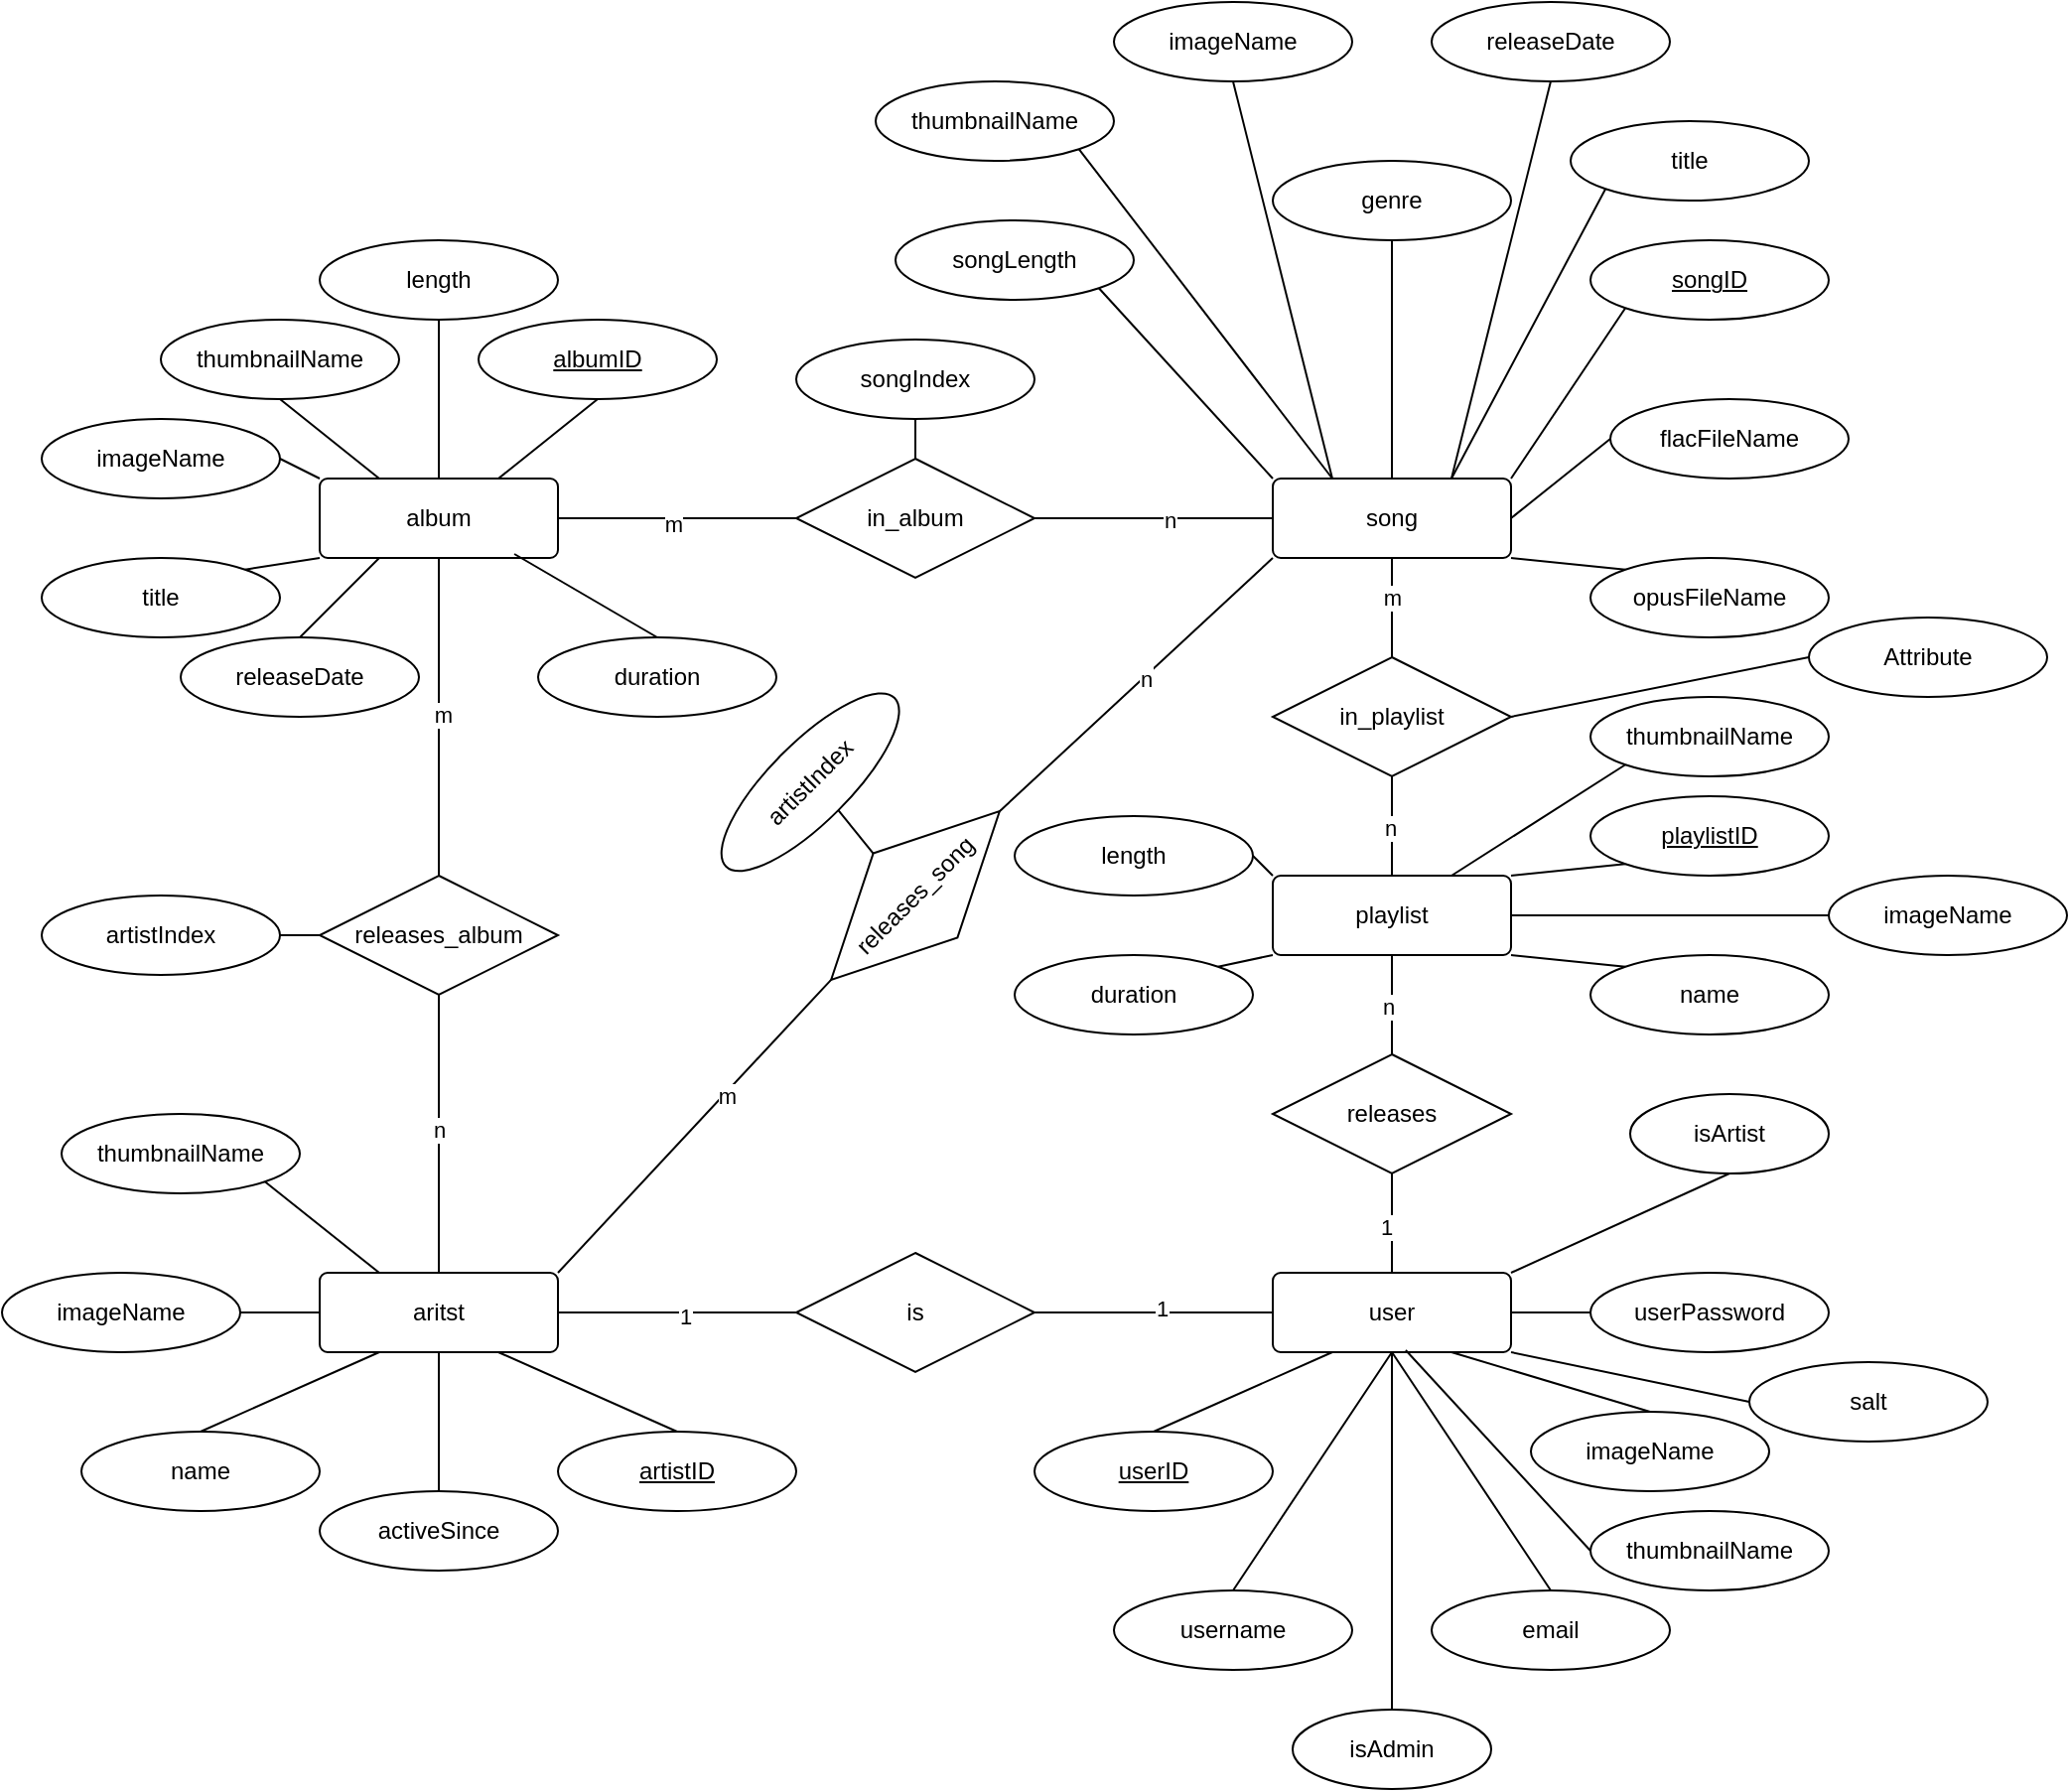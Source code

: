 <mxfile version="21.8.2" type="embed"><diagram id="bWoO5ACGZIaXrIiKNTKd" name="Page-1"><mxGraphModel dx="979" dy="2003" grid="1" gridSize="10" guides="1" tooltips="1" connect="1" arrows="1" fold="1" page="1" pageScale="1" pageWidth="827" pageHeight="1169" math="0" shadow="0"><root><mxCell id="0"/><mxCell id="1" parent="0"/><mxCell id="2" value="song" style="rounded=1;arcSize=10;whiteSpace=wrap;html=1;align=center;" vertex="1" parent="1"><mxGeometry x="640" y="120" width="120" height="40" as="geometry"/></mxCell><mxCell id="3" value="songID" style="ellipse;whiteSpace=wrap;html=1;align=center;fontStyle=4;" vertex="1" parent="1"><mxGeometry x="800" width="120" height="40" as="geometry"/></mxCell><mxCell id="5" value="imageName" style="ellipse;whiteSpace=wrap;html=1;align=center;" vertex="1" parent="1"><mxGeometry x="560" y="-120" width="120" height="40" as="geometry"/></mxCell><mxCell id="6" value="title" style="ellipse;whiteSpace=wrap;html=1;align=center;" vertex="1" parent="1"><mxGeometry x="790" y="-60" width="120" height="40" as="geometry"/></mxCell><mxCell id="8" value="releaseDate" style="ellipse;whiteSpace=wrap;html=1;align=center;" vertex="1" parent="1"><mxGeometry x="720" y="-120" width="120" height="40" as="geometry"/></mxCell><mxCell id="10" value="songLength" style="ellipse;whiteSpace=wrap;html=1;align=center;" vertex="1" parent="1"><mxGeometry x="450" y="-10" width="120" height="40" as="geometry"/></mxCell><mxCell id="13" value="genre" style="ellipse;whiteSpace=wrap;html=1;align=center;" vertex="1" parent="1"><mxGeometry x="640" y="-40" width="120" height="40" as="geometry"/></mxCell><mxCell id="24" value="aritst" style="rounded=1;arcSize=10;whiteSpace=wrap;html=1;align=center;" vertex="1" parent="1"><mxGeometry x="160" y="520" width="120" height="40" as="geometry"/></mxCell><mxCell id="26" value="artistID" style="ellipse;whiteSpace=wrap;html=1;align=center;fontStyle=4;" vertex="1" parent="1"><mxGeometry x="280" y="600" width="120" height="40" as="geometry"/></mxCell><mxCell id="27" value="name" style="ellipse;whiteSpace=wrap;html=1;align=center;" vertex="1" parent="1"><mxGeometry x="40" y="600" width="120" height="40" as="geometry"/></mxCell><mxCell id="28" value="activeSince" style="ellipse;whiteSpace=wrap;html=1;align=center;" vertex="1" parent="1"><mxGeometry x="160" y="630" width="120" height="40" as="geometry"/></mxCell><mxCell id="29" value="imageName" style="ellipse;whiteSpace=wrap;html=1;align=center;" vertex="1" parent="1"><mxGeometry y="520" width="120" height="40" as="geometry"/></mxCell><mxCell id="34" value="user" style="rounded=1;arcSize=10;whiteSpace=wrap;html=1;align=center;" vertex="1" parent="1"><mxGeometry x="640" y="520" width="120" height="40" as="geometry"/></mxCell><mxCell id="35" value="userID" style="ellipse;whiteSpace=wrap;html=1;align=center;fontStyle=4;" vertex="1" parent="1"><mxGeometry x="520" y="600" width="120" height="40" as="geometry"/></mxCell><mxCell id="36" value="username" style="ellipse;whiteSpace=wrap;html=1;align=center;" vertex="1" parent="1"><mxGeometry x="560" y="680" width="120" height="40" as="geometry"/></mxCell><mxCell id="37" value="userPassword" style="ellipse;whiteSpace=wrap;html=1;align=center;" vertex="1" parent="1"><mxGeometry x="800" y="520" width="120" height="40" as="geometry"/></mxCell><mxCell id="38" value="imageName" style="ellipse;whiteSpace=wrap;html=1;align=center;" vertex="1" parent="1"><mxGeometry x="770" y="590" width="120" height="40" as="geometry"/></mxCell><mxCell id="39" value="email" style="ellipse;whiteSpace=wrap;html=1;align=center;" vertex="1" parent="1"><mxGeometry x="720" y="680" width="120" height="40" as="geometry"/></mxCell><mxCell id="40" value="album" style="rounded=1;arcSize=10;whiteSpace=wrap;html=1;align=center;" vertex="1" parent="1"><mxGeometry x="160" y="120" width="120" height="40" as="geometry"/></mxCell><mxCell id="42" value="albumID" style="ellipse;whiteSpace=wrap;html=1;align=center;fontStyle=4;" vertex="1" parent="1"><mxGeometry x="240" y="40" width="120" height="40" as="geometry"/></mxCell><mxCell id="43" value="title" style="ellipse;whiteSpace=wrap;html=1;align=center;" vertex="1" parent="1"><mxGeometry x="20" y="160" width="120" height="40" as="geometry"/></mxCell><mxCell id="45" value="imageName" style="ellipse;whiteSpace=wrap;html=1;align=center;" vertex="1" parent="1"><mxGeometry x="20" y="90" width="120" height="40" as="geometry"/></mxCell><mxCell id="46" value="length" style="ellipse;whiteSpace=wrap;html=1;align=center;" vertex="1" parent="1"><mxGeometry x="160" width="120" height="40" as="geometry"/></mxCell><mxCell id="47" value="in_album" style="shape=rhombus;perimeter=rhombusPerimeter;whiteSpace=wrap;html=1;align=center;" vertex="1" parent="1"><mxGeometry x="400" y="110" width="120" height="60" as="geometry"/></mxCell><mxCell id="48" value="" style="endArrow=none;html=1;rounded=0;entryX=0;entryY=0.5;entryDx=0;entryDy=0;exitX=1;exitY=0.5;exitDx=0;exitDy=0;" edge="1" parent="1" source="40" target="47"><mxGeometry width="50" height="50" relative="1" as="geometry"><mxPoint x="60" y="380" as="sourcePoint"/><mxPoint x="110" y="330" as="targetPoint"/></mxGeometry></mxCell><mxCell id="51" value="m" style="edgeLabel;html=1;align=center;verticalAlign=middle;resizable=0;points=[];" connectable="0" vertex="1" parent="48"><mxGeometry x="-0.04" y="-3" relative="1" as="geometry"><mxPoint as="offset"/></mxGeometry></mxCell><mxCell id="49" value="" style="endArrow=none;html=1;rounded=0;entryX=0;entryY=0.5;entryDx=0;entryDy=0;exitX=1;exitY=0.5;exitDx=0;exitDy=0;" edge="1" parent="1" source="47" target="2"><mxGeometry width="50" height="50" relative="1" as="geometry"><mxPoint x="350" y="280" as="sourcePoint"/><mxPoint x="400" y="230" as="targetPoint"/></mxGeometry></mxCell><mxCell id="50" value="n" style="edgeLabel;html=1;align=center;verticalAlign=middle;resizable=0;points=[];" connectable="0" vertex="1" parent="49"><mxGeometry x="0.128" y="-1" relative="1" as="geometry"><mxPoint as="offset"/></mxGeometry></mxCell><mxCell id="52" value="releases_album" style="shape=rhombus;perimeter=rhombusPerimeter;whiteSpace=wrap;html=1;align=center;rotation=0;" vertex="1" parent="1"><mxGeometry x="160" y="320" width="120" height="60" as="geometry"/></mxCell><mxCell id="53" value="" style="endArrow=none;html=1;rounded=0;exitX=0.5;exitY=1;exitDx=0;exitDy=0;entryX=0.5;entryY=0;entryDx=0;entryDy=0;" edge="1" parent="1" source="52" target="24"><mxGeometry relative="1" as="geometry"><mxPoint x="230" y="340" as="sourcePoint"/><mxPoint x="390" y="340" as="targetPoint"/></mxGeometry></mxCell><mxCell id="54" value="n" style="edgeLabel;html=1;align=center;verticalAlign=middle;resizable=0;points=[];" connectable="0" vertex="1" parent="53"><mxGeometry x="-0.035" relative="1" as="geometry"><mxPoint as="offset"/></mxGeometry></mxCell><mxCell id="55" value="" style="endArrow=none;html=1;rounded=0;entryX=0.5;entryY=0;entryDx=0;entryDy=0;exitX=0.5;exitY=1;exitDx=0;exitDy=0;" edge="1" parent="1" source="40" target="52"><mxGeometry relative="1" as="geometry"><mxPoint x="-130" y="460" as="sourcePoint"/><mxPoint x="30" y="460" as="targetPoint"/></mxGeometry></mxCell><mxCell id="56" value="m" style="edgeLabel;html=1;align=center;verticalAlign=middle;resizable=0;points=[];" connectable="0" vertex="1" parent="55"><mxGeometry x="-0.016" y="2" relative="1" as="geometry"><mxPoint as="offset"/></mxGeometry></mxCell><mxCell id="58" value="is" style="shape=rhombus;perimeter=rhombusPerimeter;whiteSpace=wrap;html=1;align=center;" vertex="1" parent="1"><mxGeometry x="400" y="510" width="120" height="60" as="geometry"/></mxCell><mxCell id="59" value="" style="endArrow=none;html=1;rounded=0;entryX=1;entryY=0.5;entryDx=0;entryDy=0;exitX=0;exitY=0.5;exitDx=0;exitDy=0;" edge="1" parent="1" source="34" target="58"><mxGeometry relative="1" as="geometry"><mxPoint x="290" y="660" as="sourcePoint"/><mxPoint x="450" y="660" as="targetPoint"/></mxGeometry></mxCell><mxCell id="61" value="1" style="edgeLabel;html=1;align=center;verticalAlign=middle;resizable=0;points=[];" connectable="0" vertex="1" parent="59"><mxGeometry x="-0.08" y="-2" relative="1" as="geometry"><mxPoint x="-1" as="offset"/></mxGeometry></mxCell><mxCell id="60" value="" style="endArrow=none;html=1;rounded=0;exitX=1;exitY=0.5;exitDx=0;exitDy=0;entryX=0;entryY=0.5;entryDx=0;entryDy=0;" edge="1" parent="1" source="24" target="58"><mxGeometry relative="1" as="geometry"><mxPoint x="360" y="610" as="sourcePoint"/><mxPoint x="520" y="610" as="targetPoint"/></mxGeometry></mxCell><mxCell id="62" value="1" style="edgeLabel;html=1;align=center;verticalAlign=middle;resizable=0;points=[];" connectable="0" vertex="1" parent="60"><mxGeometry x="0.062" y="-2" relative="1" as="geometry"><mxPoint as="offset"/></mxGeometry></mxCell><mxCell id="64" value="playlist" style="rounded=1;arcSize=10;whiteSpace=wrap;html=1;align=center;" vertex="1" parent="1"><mxGeometry x="640" y="320" width="120" height="40" as="geometry"/></mxCell><mxCell id="66" value="playlistID" style="ellipse;whiteSpace=wrap;html=1;align=center;fontStyle=4;" vertex="1" parent="1"><mxGeometry x="800" y="280" width="120" height="40" as="geometry"/></mxCell><mxCell id="67" value="name" style="ellipse;whiteSpace=wrap;html=1;align=center;" vertex="1" parent="1"><mxGeometry x="800" y="360" width="120" height="40" as="geometry"/></mxCell><mxCell id="68" value="in_playlist" style="shape=rhombus;perimeter=rhombusPerimeter;whiteSpace=wrap;html=1;align=center;" vertex="1" parent="1"><mxGeometry x="640" y="210" width="120" height="60" as="geometry"/></mxCell><mxCell id="69" value="" style="endArrow=none;html=1;rounded=0;exitX=0.5;exitY=1;exitDx=0;exitDy=0;entryX=0.5;entryY=0;entryDx=0;entryDy=0;" edge="1" parent="1" source="68" target="64"><mxGeometry relative="1" as="geometry"><mxPoint x="400" y="400" as="sourcePoint"/><mxPoint x="560" y="400" as="targetPoint"/></mxGeometry></mxCell><mxCell id="71" value="n" style="edgeLabel;html=1;align=center;verticalAlign=middle;resizable=0;points=[];" connectable="0" vertex="1" parent="69"><mxGeometry x="0.015" y="-1" relative="1" as="geometry"><mxPoint as="offset"/></mxGeometry></mxCell><mxCell id="70" value="" style="endArrow=none;html=1;rounded=0;exitX=0.5;exitY=0;exitDx=0;exitDy=0;entryX=0.5;entryY=1;entryDx=0;entryDy=0;" edge="1" parent="1" source="68" target="2"><mxGeometry relative="1" as="geometry"><mxPoint x="440" y="410" as="sourcePoint"/><mxPoint x="600" y="410" as="targetPoint"/></mxGeometry></mxCell><mxCell id="72" value="m" style="edgeLabel;html=1;align=center;verticalAlign=middle;resizable=0;points=[];" connectable="0" vertex="1" parent="70"><mxGeometry x="0.2" relative="1" as="geometry"><mxPoint as="offset"/></mxGeometry></mxCell><mxCell id="73" value="releases" style="shape=rhombus;perimeter=rhombusPerimeter;whiteSpace=wrap;html=1;align=center;" vertex="1" parent="1"><mxGeometry x="640" y="410" width="120" height="60" as="geometry"/></mxCell><mxCell id="74" value="" style="endArrow=none;html=1;rounded=0;exitX=0.5;exitY=1;exitDx=0;exitDy=0;entryX=0.5;entryY=0;entryDx=0;entryDy=0;" edge="1" parent="1" source="73" target="34"><mxGeometry relative="1" as="geometry"><mxPoint x="560" y="540" as="sourcePoint"/><mxPoint x="720" y="540" as="targetPoint"/></mxGeometry></mxCell><mxCell id="75" value="1" style="edgeLabel;html=1;align=center;verticalAlign=middle;resizable=0;points=[];" connectable="0" vertex="1" parent="74"><mxGeometry x="0.078" y="-3" relative="1" as="geometry"><mxPoint as="offset"/></mxGeometry></mxCell><mxCell id="76" value="" style="endArrow=none;html=1;rounded=0;entryX=0.5;entryY=0;entryDx=0;entryDy=0;exitX=0.5;exitY=1;exitDx=0;exitDy=0;" edge="1" parent="1" source="64" target="73"><mxGeometry relative="1" as="geometry"><mxPoint x="280" y="420" as="sourcePoint"/><mxPoint x="440" y="420" as="targetPoint"/></mxGeometry></mxCell><mxCell id="77" value="n" style="edgeLabel;html=1;align=center;verticalAlign=middle;resizable=0;points=[];" connectable="0" vertex="1" parent="76"><mxGeometry x="0.027" y="-2" relative="1" as="geometry"><mxPoint as="offset"/></mxGeometry></mxCell><mxCell id="78" value="imageName" style="ellipse;whiteSpace=wrap;html=1;align=center;" vertex="1" parent="1"><mxGeometry x="920" y="320" width="120" height="40" as="geometry"/></mxCell><mxCell id="84" value="" style="endArrow=none;html=1;rounded=0;entryX=0.75;entryY=1;entryDx=0;entryDy=0;exitX=0.5;exitY=0;exitDx=0;exitDy=0;" edge="1" parent="1" source="26" target="24"><mxGeometry relative="1" as="geometry"><mxPoint x="-220" y="630" as="sourcePoint"/><mxPoint x="-60" y="630" as="targetPoint"/></mxGeometry></mxCell><mxCell id="85" value="" style="endArrow=none;html=1;rounded=0;entryX=0.5;entryY=1;entryDx=0;entryDy=0;exitX=0.5;exitY=0;exitDx=0;exitDy=0;" edge="1" parent="1" source="28" target="24"><mxGeometry relative="1" as="geometry"><mxPoint x="100" y="660" as="sourcePoint"/><mxPoint x="260" y="660" as="targetPoint"/></mxGeometry></mxCell><mxCell id="87" value="" style="endArrow=none;html=1;rounded=0;entryX=0.25;entryY=1;entryDx=0;entryDy=0;exitX=0.5;exitY=0;exitDx=0;exitDy=0;" edge="1" parent="1" source="27" target="24"><mxGeometry relative="1" as="geometry"><mxPoint x="-280" y="720" as="sourcePoint"/><mxPoint x="-120" y="720" as="targetPoint"/></mxGeometry></mxCell><mxCell id="88" value="" style="endArrow=none;html=1;rounded=0;entryX=0;entryY=0.5;entryDx=0;entryDy=0;exitX=1;exitY=0.5;exitDx=0;exitDy=0;" edge="1" parent="1" source="29" target="24"><mxGeometry relative="1" as="geometry"><mxPoint x="-60" y="660" as="sourcePoint"/><mxPoint x="100" y="660" as="targetPoint"/></mxGeometry></mxCell><mxCell id="89" value="" style="endArrow=none;html=1;rounded=0;entryX=0.25;entryY=1;entryDx=0;entryDy=0;exitX=0.5;exitY=0;exitDx=0;exitDy=0;" edge="1" parent="1" source="35" target="34"><mxGeometry relative="1" as="geometry"><mxPoint x="630" y="630" as="sourcePoint"/><mxPoint x="790" y="630" as="targetPoint"/></mxGeometry></mxCell><mxCell id="90" value="" style="endArrow=none;html=1;rounded=0;entryX=0.5;entryY=1;entryDx=0;entryDy=0;exitX=0.5;exitY=0;exitDx=0;exitDy=0;" edge="1" parent="1" source="36" target="34"><mxGeometry relative="1" as="geometry"><mxPoint x="420" y="720" as="sourcePoint"/><mxPoint x="580" y="720" as="targetPoint"/></mxGeometry></mxCell><mxCell id="91" value="" style="endArrow=none;html=1;rounded=0;entryX=0.5;entryY=1;entryDx=0;entryDy=0;exitX=0.5;exitY=0;exitDx=0;exitDy=0;" edge="1" parent="1" source="39" target="34"><mxGeometry relative="1" as="geometry"><mxPoint x="430" y="750" as="sourcePoint"/><mxPoint x="590" y="750" as="targetPoint"/></mxGeometry></mxCell><mxCell id="92" value="" style="endArrow=none;html=1;rounded=0;entryX=0.75;entryY=1;entryDx=0;entryDy=0;exitX=0.5;exitY=0;exitDx=0;exitDy=0;" edge="1" parent="1" source="38" target="34"><mxGeometry relative="1" as="geometry"><mxPoint x="850" y="710" as="sourcePoint"/><mxPoint x="1010" y="710" as="targetPoint"/></mxGeometry></mxCell><mxCell id="93" value="" style="endArrow=none;html=1;rounded=0;exitX=1;exitY=0.5;exitDx=0;exitDy=0;entryX=0;entryY=0.5;entryDx=0;entryDy=0;" edge="1" parent="1" source="34" target="37"><mxGeometry relative="1" as="geometry"><mxPoint x="810" y="440" as="sourcePoint"/><mxPoint x="970" y="440" as="targetPoint"/></mxGeometry></mxCell><mxCell id="95" value="" style="endArrow=none;html=1;rounded=0;exitX=1;exitY=1;exitDx=0;exitDy=0;entryX=0;entryY=0;entryDx=0;entryDy=0;" edge="1" parent="1" source="64" target="67"><mxGeometry relative="1" as="geometry"><mxPoint x="940" y="440" as="sourcePoint"/><mxPoint x="1100" y="440" as="targetPoint"/></mxGeometry></mxCell><mxCell id="96" value="" style="endArrow=none;html=1;rounded=0;exitX=1;exitY=0;exitDx=0;exitDy=0;entryX=0;entryY=1;entryDx=0;entryDy=0;" edge="1" parent="1" source="64" target="66"><mxGeometry relative="1" as="geometry"><mxPoint x="970" y="370" as="sourcePoint"/><mxPoint x="1130" y="370" as="targetPoint"/></mxGeometry></mxCell><mxCell id="97" value="" style="endArrow=none;html=1;rounded=0;entryX=1;entryY=0.5;entryDx=0;entryDy=0;exitX=0;exitY=0.5;exitDx=0;exitDy=0;" edge="1" parent="1" source="78" target="64"><mxGeometry relative="1" as="geometry"><mxPoint x="910" y="350" as="sourcePoint"/><mxPoint x="770" y="350" as="targetPoint"/></mxGeometry></mxCell><mxCell id="102" value="" style="endArrow=none;html=1;rounded=0;entryX=0;entryY=0;entryDx=0;entryDy=0;exitX=1;exitY=1;exitDx=0;exitDy=0;" edge="1" parent="1" source="10" target="2"><mxGeometry relative="1" as="geometry"><mxPoint x="380" y="140" as="sourcePoint"/><mxPoint x="540" y="140" as="targetPoint"/></mxGeometry></mxCell><mxCell id="104" value="" style="endArrow=none;html=1;rounded=0;entryX=1;entryY=0;entryDx=0;entryDy=0;exitX=0;exitY=1;exitDx=0;exitDy=0;" edge="1" parent="1" source="3" target="2"><mxGeometry relative="1" as="geometry"><mxPoint x="370" y="150" as="sourcePoint"/><mxPoint x="530" y="150" as="targetPoint"/></mxGeometry></mxCell><mxCell id="105" value="" style="endArrow=none;html=1;rounded=0;entryX=0.75;entryY=0;entryDx=0;entryDy=0;exitX=0;exitY=1;exitDx=0;exitDy=0;" edge="1" parent="1" source="6" target="2"><mxGeometry relative="1" as="geometry"><mxPoint x="300" y="140" as="sourcePoint"/><mxPoint x="460" y="140" as="targetPoint"/></mxGeometry></mxCell><mxCell id="107" value="" style="endArrow=none;html=1;rounded=0;entryX=0.25;entryY=0;entryDx=0;entryDy=0;exitX=0.5;exitY=1;exitDx=0;exitDy=0;" edge="1" parent="1" source="5" target="2"><mxGeometry relative="1" as="geometry"><mxPoint x="340" y="130" as="sourcePoint"/><mxPoint x="500" y="130" as="targetPoint"/></mxGeometry></mxCell><mxCell id="108" value="" style="endArrow=none;html=1;rounded=0;exitX=0.75;exitY=0;exitDx=0;exitDy=0;entryX=0.5;entryY=1;entryDx=0;entryDy=0;" edge="1" parent="1" source="2" target="8"><mxGeometry relative="1" as="geometry"><mxPoint x="880" y="220" as="sourcePoint"/><mxPoint x="1040" y="220" as="targetPoint"/></mxGeometry></mxCell><mxCell id="109" value="" style="endArrow=none;html=1;rounded=0;exitX=1;exitY=0;exitDx=0;exitDy=0;" edge="1" parent="1" source="43"><mxGeometry relative="1" as="geometry"><mxPoint x="30" y="310" as="sourcePoint"/><mxPoint x="160" y="160" as="targetPoint"/></mxGeometry></mxCell><mxCell id="110" value="" style="endArrow=none;html=1;rounded=0;exitX=0;exitY=0;exitDx=0;exitDy=0;entryX=1;entryY=0.5;entryDx=0;entryDy=0;" edge="1" parent="1" source="40" target="45"><mxGeometry relative="1" as="geometry"><mxPoint x="210" y="200" as="sourcePoint"/><mxPoint x="370" y="200" as="targetPoint"/></mxGeometry></mxCell><mxCell id="111" value="" style="endArrow=none;html=1;rounded=0;exitX=0.5;exitY=1;exitDx=0;exitDy=0;entryX=0.5;entryY=0;entryDx=0;entryDy=0;" edge="1" parent="1" source="46" target="40"><mxGeometry relative="1" as="geometry"><mxPoint x="330" y="250" as="sourcePoint"/><mxPoint x="490" y="250" as="targetPoint"/></mxGeometry></mxCell><mxCell id="112" value="" style="endArrow=none;html=1;rounded=0;exitX=0.75;exitY=0;exitDx=0;exitDy=0;entryX=0.5;entryY=1;entryDx=0;entryDy=0;" edge="1" parent="1" source="40" target="42"><mxGeometry relative="1" as="geometry"><mxPoint x="310" y="230" as="sourcePoint"/><mxPoint x="470" y="230" as="targetPoint"/></mxGeometry></mxCell><mxCell id="113" value="" style="endArrow=none;html=1;rounded=0;exitX=0.5;exitY=0;exitDx=0;exitDy=0;entryX=0.5;entryY=1;entryDx=0;entryDy=0;" edge="1" parent="1" source="2" target="13"><mxGeometry relative="1" as="geometry"><mxPoint x="990" y="310" as="sourcePoint"/><mxPoint x="1150" y="310" as="targetPoint"/></mxGeometry></mxCell><mxCell id="114" value="releases_song" style="shape=rhombus;perimeter=rhombusPerimeter;whiteSpace=wrap;html=1;align=center;rotation=-45;" vertex="1" parent="1"><mxGeometry x="400" y="300" width="120" height="60" as="geometry"/></mxCell><mxCell id="115" value="" style="endArrow=none;html=1;rounded=0;entryX=0;entryY=1;entryDx=0;entryDy=0;exitX=1;exitY=0.5;exitDx=0;exitDy=0;" edge="1" parent="1" source="114" target="2"><mxGeometry relative="1" as="geometry"><mxPoint x="360" y="240" as="sourcePoint"/><mxPoint x="520" y="240" as="targetPoint"/></mxGeometry></mxCell><mxCell id="117" value="n" style="edgeLabel;html=1;align=center;verticalAlign=middle;resizable=0;points=[];" connectable="0" vertex="1" parent="115"><mxGeometry x="0.05" y="-1" relative="1" as="geometry"><mxPoint y="-1" as="offset"/></mxGeometry></mxCell><mxCell id="116" value="" style="endArrow=none;html=1;rounded=0;exitX=1;exitY=0;exitDx=0;exitDy=0;entryX=0;entryY=0.5;entryDx=0;entryDy=0;" edge="1" parent="1" source="24" target="114"><mxGeometry relative="1" as="geometry"><mxPoint x="370" y="460" as="sourcePoint"/><mxPoint x="530" y="460" as="targetPoint"/></mxGeometry></mxCell><mxCell id="118" value="m" style="edgeLabel;html=1;align=center;verticalAlign=middle;resizable=0;points=[];" connectable="0" vertex="1" parent="116"><mxGeometry x="0.213" y="-1" relative="1" as="geometry"><mxPoint as="offset"/></mxGeometry></mxCell><mxCell id="120" value="flacFileName" style="ellipse;whiteSpace=wrap;html=1;align=center;" vertex="1" parent="1"><mxGeometry x="810" y="80" width="120" height="40" as="geometry"/></mxCell><mxCell id="122" value="" style="endArrow=none;html=1;rounded=0;exitX=1;exitY=0.5;exitDx=0;exitDy=0;entryX=0;entryY=0.5;entryDx=0;entryDy=0;" edge="1" parent="1" source="2" target="120"><mxGeometry relative="1" as="geometry"><mxPoint x="820" y="200" as="sourcePoint"/><mxPoint x="980" y="200" as="targetPoint"/></mxGeometry></mxCell><mxCell id="123" value="isAdmin" style="ellipse;whiteSpace=wrap;html=1;align=center;" vertex="1" parent="1"><mxGeometry x="650" y="740" width="100" height="40" as="geometry"/></mxCell><mxCell id="124" value="" style="endArrow=none;html=1;rounded=0;exitX=0.5;exitY=1;exitDx=0;exitDy=0;entryX=0.5;entryY=0;entryDx=0;entryDy=0;" edge="1" parent="1" source="34" target="123"><mxGeometry relative="1" as="geometry"><mxPoint x="520" y="840" as="sourcePoint"/><mxPoint x="680" y="840" as="targetPoint"/></mxGeometry></mxCell><mxCell id="125" value="isArtist" style="ellipse;whiteSpace=wrap;html=1;align=center;" vertex="1" parent="1"><mxGeometry x="820" y="430" width="100" height="40" as="geometry"/></mxCell><mxCell id="126" value="" style="endArrow=none;html=1;rounded=0;entryX=1;entryY=0;entryDx=0;entryDy=0;exitX=0.5;exitY=1;exitDx=0;exitDy=0;" edge="1" parent="1" source="125" target="34"><mxGeometry relative="1" as="geometry"><mxPoint x="370" y="820" as="sourcePoint"/><mxPoint x="530" y="820" as="targetPoint"/></mxGeometry></mxCell><mxCell id="127" value="thumbnailName" style="ellipse;whiteSpace=wrap;html=1;align=center;" vertex="1" parent="1"><mxGeometry x="80" y="40" width="120" height="40" as="geometry"/></mxCell><mxCell id="128" value="" style="endArrow=none;html=1;rounded=0;exitX=0.5;exitY=1;exitDx=0;exitDy=0;entryX=0.25;entryY=0;entryDx=0;entryDy=0;" edge="1" parent="1" source="127" target="40"><mxGeometry relative="1" as="geometry"><mxPoint x="50" y="330" as="sourcePoint"/><mxPoint x="210" y="330" as="targetPoint"/></mxGeometry></mxCell><mxCell id="129" value="duration" style="ellipse;whiteSpace=wrap;html=1;align=center;" vertex="1" parent="1"><mxGeometry x="270" y="200" width="120" height="40" as="geometry"/></mxCell><mxCell id="130" value="releaseDate" style="ellipse;whiteSpace=wrap;html=1;align=center;" vertex="1" parent="1"><mxGeometry x="90" y="200" width="120" height="40" as="geometry"/></mxCell><mxCell id="131" value="" style="endArrow=none;html=1;rounded=0;entryX=0.25;entryY=1;entryDx=0;entryDy=0;exitX=0.5;exitY=0;exitDx=0;exitDy=0;" edge="1" parent="1" source="130" target="40"><mxGeometry relative="1" as="geometry"><mxPoint x="50" y="310" as="sourcePoint"/><mxPoint x="210" y="310" as="targetPoint"/></mxGeometry></mxCell><mxCell id="132" value="" style="endArrow=none;html=1;rounded=0;exitX=0.817;exitY=0.95;exitDx=0;exitDy=0;exitPerimeter=0;entryX=0.5;entryY=0;entryDx=0;entryDy=0;" edge="1" parent="1" source="40" target="129"><mxGeometry relative="1" as="geometry"><mxPoint x="270" y="270" as="sourcePoint"/><mxPoint x="430" y="270" as="targetPoint"/></mxGeometry></mxCell><mxCell id="133" value="thumbnailName" style="ellipse;whiteSpace=wrap;html=1;align=center;" vertex="1" parent="1"><mxGeometry x="440" y="-80" width="120" height="40" as="geometry"/></mxCell><mxCell id="134" value="" style="endArrow=none;html=1;rounded=0;entryX=0.25;entryY=0;entryDx=0;entryDy=0;exitX=1;exitY=1;exitDx=0;exitDy=0;" edge="1" parent="1" source="133" target="2"><mxGeometry relative="1" as="geometry"><mxPoint x="430" y="10" as="sourcePoint"/><mxPoint x="590" y="10" as="targetPoint"/></mxGeometry></mxCell><mxCell id="135" value="opusFileName" style="ellipse;whiteSpace=wrap;html=1;align=center;" vertex="1" parent="1"><mxGeometry x="800" y="160" width="120" height="40" as="geometry"/></mxCell><mxCell id="136" value="" style="endArrow=none;html=1;rounded=0;exitX=1;exitY=1;exitDx=0;exitDy=0;entryX=0;entryY=0;entryDx=0;entryDy=0;" edge="1" parent="1" source="2" target="135"><mxGeometry relative="1" as="geometry"><mxPoint x="890" y="210" as="sourcePoint"/><mxPoint x="1050" y="210" as="targetPoint"/></mxGeometry></mxCell><mxCell id="137" value="thumbnailName" style="ellipse;whiteSpace=wrap;html=1;align=center;" vertex="1" parent="1"><mxGeometry x="800" y="230" width="120" height="40" as="geometry"/></mxCell><mxCell id="138" value="" style="endArrow=none;html=1;rounded=0;exitX=0;exitY=1;exitDx=0;exitDy=0;entryX=0.75;entryY=0;entryDx=0;entryDy=0;" edge="1" parent="1" source="137" target="64"><mxGeometry relative="1" as="geometry"><mxPoint x="930" y="460" as="sourcePoint"/><mxPoint x="1090" y="460" as="targetPoint"/></mxGeometry></mxCell><mxCell id="139" value="length" style="ellipse;whiteSpace=wrap;html=1;align=center;" vertex="1" parent="1"><mxGeometry x="510" y="290" width="120" height="40" as="geometry"/></mxCell><mxCell id="140" value="duration" style="ellipse;whiteSpace=wrap;html=1;align=center;" vertex="1" parent="1"><mxGeometry x="510" y="360" width="120" height="40" as="geometry"/></mxCell><mxCell id="141" value="" style="endArrow=none;html=1;rounded=0;entryX=0;entryY=1;entryDx=0;entryDy=0;exitX=1;exitY=0;exitDx=0;exitDy=0;" edge="1" parent="1" source="140" target="64"><mxGeometry relative="1" as="geometry"><mxPoint x="440" y="460" as="sourcePoint"/><mxPoint x="600" y="460" as="targetPoint"/></mxGeometry></mxCell><mxCell id="142" value="" style="endArrow=none;html=1;rounded=0;entryX=0;entryY=0;entryDx=0;entryDy=0;exitX=1;exitY=0.5;exitDx=0;exitDy=0;" edge="1" parent="1" source="139" target="64"><mxGeometry relative="1" as="geometry"><mxPoint x="420" y="450" as="sourcePoint"/><mxPoint x="580" y="450" as="targetPoint"/></mxGeometry></mxCell><mxCell id="143" value="salt" style="ellipse;whiteSpace=wrap;html=1;align=center;" vertex="1" parent="1"><mxGeometry x="880" y="565" width="120" height="40" as="geometry"/></mxCell><mxCell id="144" value="" style="endArrow=none;html=1;rounded=0;exitX=1;exitY=1;exitDx=0;exitDy=0;entryX=0;entryY=0.5;entryDx=0;entryDy=0;" edge="1" parent="1" source="34" target="143"><mxGeometry relative="1" as="geometry"><mxPoint x="870" y="710" as="sourcePoint"/><mxPoint x="1030" y="710" as="targetPoint"/></mxGeometry></mxCell><mxCell id="145" value="thumbnailName" style="ellipse;whiteSpace=wrap;html=1;align=center;" vertex="1" parent="1"><mxGeometry x="800" y="640" width="120" height="40" as="geometry"/></mxCell><mxCell id="146" value="" style="endArrow=none;html=1;rounded=0;exitX=0.558;exitY=0.975;exitDx=0;exitDy=0;exitPerimeter=0;entryX=0;entryY=0.5;entryDx=0;entryDy=0;" edge="1" parent="1" source="34" target="145"><mxGeometry relative="1" as="geometry"><mxPoint x="820" y="810" as="sourcePoint"/><mxPoint x="980" y="810" as="targetPoint"/></mxGeometry></mxCell><mxCell id="147" value="thumbnailName" style="ellipse;whiteSpace=wrap;html=1;align=center;" vertex="1" parent="1"><mxGeometry x="30" y="440" width="120" height="40" as="geometry"/></mxCell><mxCell id="148" value="" style="endArrow=none;html=1;rounded=0;exitX=1;exitY=1;exitDx=0;exitDy=0;entryX=0.25;entryY=0;entryDx=0;entryDy=0;" edge="1" parent="1" source="147" target="24"><mxGeometry relative="1" as="geometry"><mxPoint x="90" y="750" as="sourcePoint"/><mxPoint x="250" y="750" as="targetPoint"/></mxGeometry></mxCell><mxCell id="149" value="artistIndex" style="ellipse;whiteSpace=wrap;html=1;align=center;rotation=-45;" vertex="1" parent="1"><mxGeometry x="347.07" y="252.93" width="120" height="40" as="geometry"/></mxCell><mxCell id="150" value="" style="endArrow=none;html=1;rounded=0;entryX=0.5;entryY=1;entryDx=0;entryDy=0;exitX=0.5;exitY=0;exitDx=0;exitDy=0;" edge="1" parent="1" source="114" target="149"><mxGeometry relative="1" as="geometry"><mxPoint x="180" y="410" as="sourcePoint"/><mxPoint x="340" y="410" as="targetPoint"/></mxGeometry></mxCell><mxCell id="151" value="artistIndex" style="ellipse;whiteSpace=wrap;html=1;align=center;" vertex="1" parent="1"><mxGeometry x="20" y="330" width="120" height="40" as="geometry"/></mxCell><mxCell id="152" value="" style="endArrow=none;html=1;rounded=0;entryX=0;entryY=0.5;entryDx=0;entryDy=0;exitX=1;exitY=0.5;exitDx=0;exitDy=0;" edge="1" parent="1" source="151" target="52"><mxGeometry relative="1" as="geometry"><mxPoint x="20" y="420" as="sourcePoint"/><mxPoint x="180" y="420" as="targetPoint"/></mxGeometry></mxCell><mxCell id="153" value="songIndex" style="ellipse;whiteSpace=wrap;html=1;align=center;" vertex="1" parent="1"><mxGeometry x="400" y="50" width="120" height="40" as="geometry"/></mxCell><mxCell id="154" value="" style="endArrow=none;html=1;rounded=0;entryX=0.5;entryY=1;entryDx=0;entryDy=0;exitX=0.5;exitY=0;exitDx=0;exitDy=0;" edge="1" parent="1" source="47" target="153"><mxGeometry relative="1" as="geometry"><mxPoint x="370" y="200" as="sourcePoint"/><mxPoint x="510" y="180" as="targetPoint"/></mxGeometry></mxCell><mxCell id="155" value="Attribute" style="ellipse;whiteSpace=wrap;html=1;align=center;" vertex="1" parent="1"><mxGeometry x="910" y="190" width="120" height="40" as="geometry"/></mxCell><mxCell id="156" value="" style="endArrow=none;html=1;rounded=0;entryX=0;entryY=0.5;entryDx=0;entryDy=0;exitX=1;exitY=0.5;exitDx=0;exitDy=0;" edge="1" parent="1" source="68" target="155"><mxGeometry relative="1" as="geometry"><mxPoint x="740" y="210" as="sourcePoint"/><mxPoint x="900" y="210" as="targetPoint"/></mxGeometry></mxCell></root></mxGraphModel></diagram></mxfile>